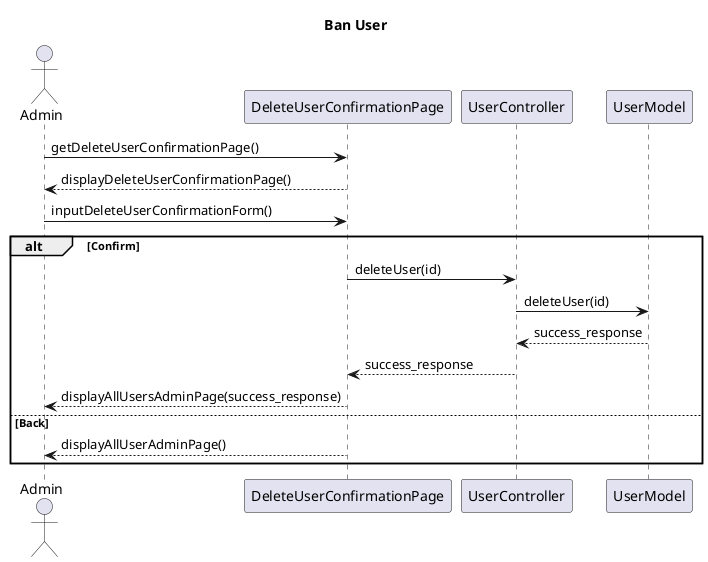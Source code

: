 @startuml
title Ban User
actor Admin as act
participant DeleteUserConfirmationPage as view
participant UserController as ctrl
participant UserModel as model

act -> view : getDeleteUserConfirmationPage()
act <-- view : displayDeleteUserConfirmationPage()

    act->view : inputDeleteUserConfirmationForm()
    alt Confirm
        view->ctrl: deleteUser(id)
        ctrl->model: deleteUser(id)
        model --> ctrl: success_response
        ctrl --> view: success_response
        view-->act: displayAllUsersAdminPage(success_response)
    else Back
        view-->act: displayAllUserAdminPage()
    end

@enduml
